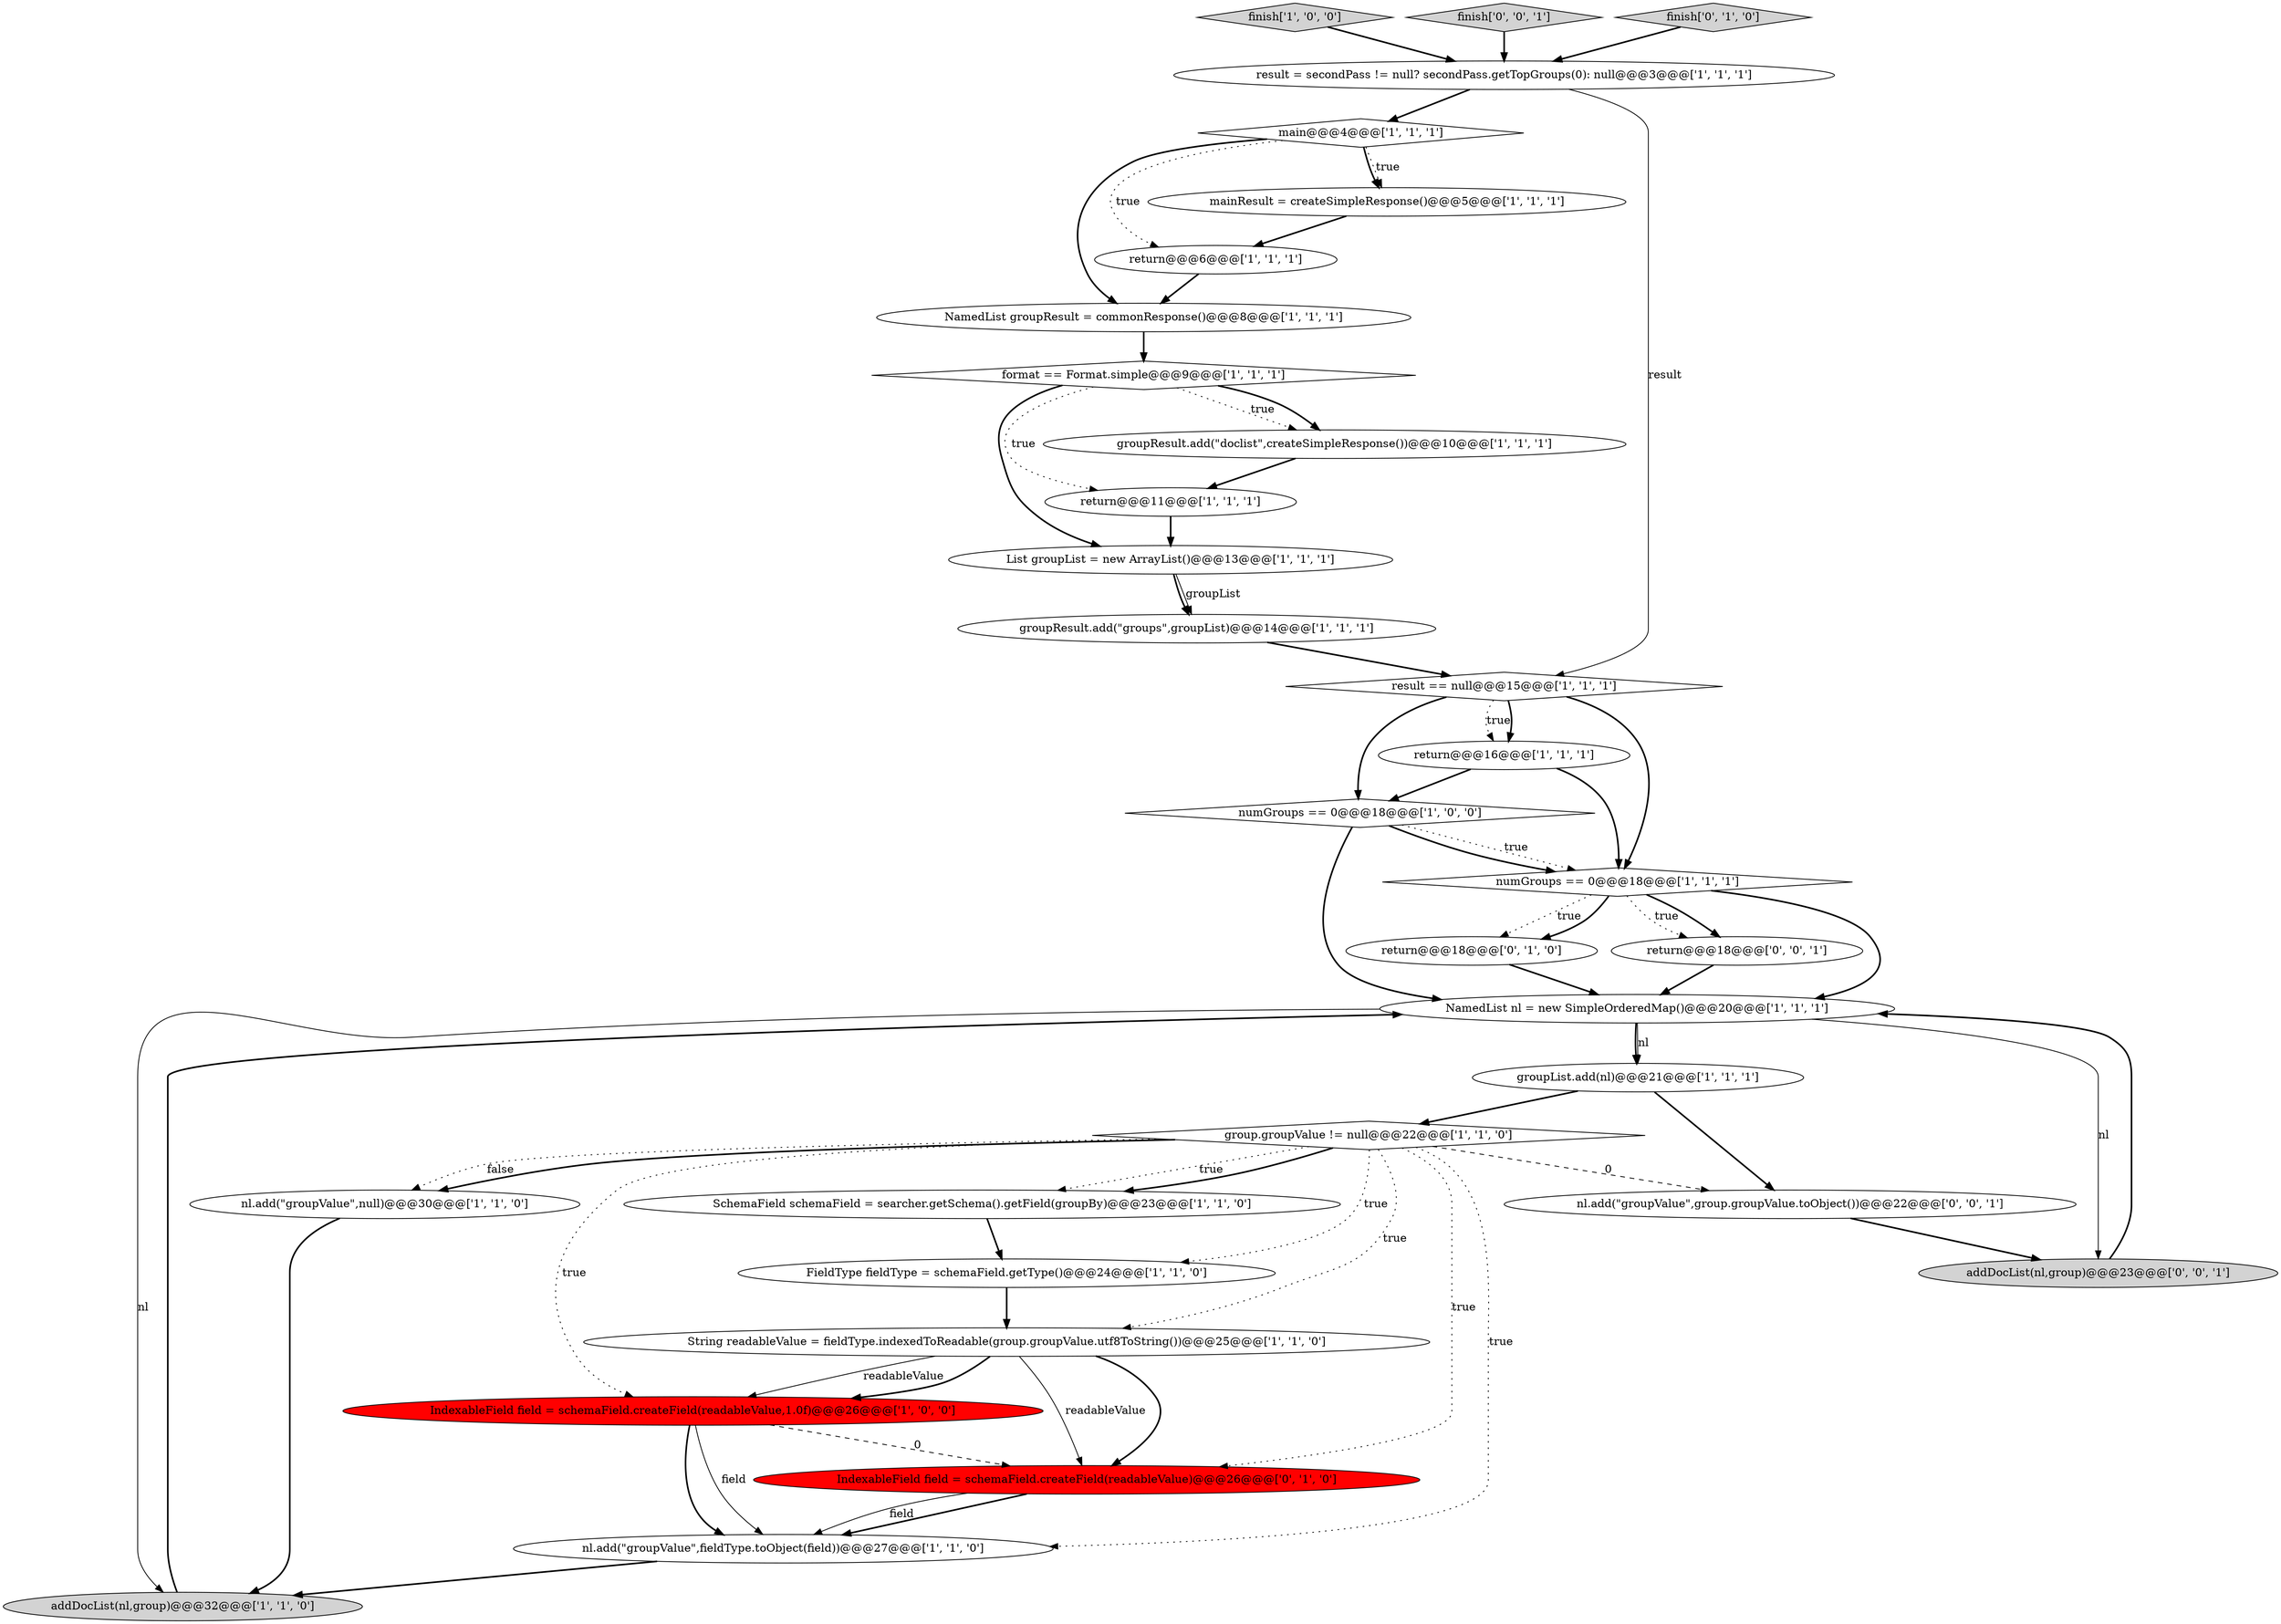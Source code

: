 digraph {
8 [style = filled, label = "return@@@16@@@['1', '1', '1']", fillcolor = white, shape = ellipse image = "AAA0AAABBB1BBB"];
3 [style = filled, label = "nl.add(\"groupValue\",null)@@@30@@@['1', '1', '0']", fillcolor = white, shape = ellipse image = "AAA0AAABBB1BBB"];
16 [style = filled, label = "finish['1', '0', '0']", fillcolor = lightgray, shape = diamond image = "AAA0AAABBB1BBB"];
2 [style = filled, label = "String readableValue = fieldType.indexedToReadable(group.groupValue.utf8ToString())@@@25@@@['1', '1', '0']", fillcolor = white, shape = ellipse image = "AAA0AAABBB1BBB"];
19 [style = filled, label = "format == Format.simple@@@9@@@['1', '1', '1']", fillcolor = white, shape = diamond image = "AAA0AAABBB1BBB"];
20 [style = filled, label = "main@@@4@@@['1', '1', '1']", fillcolor = white, shape = diamond image = "AAA0AAABBB1BBB"];
4 [style = filled, label = "group.groupValue != null@@@22@@@['1', '1', '0']", fillcolor = white, shape = diamond image = "AAA0AAABBB1BBB"];
22 [style = filled, label = "addDocList(nl,group)@@@32@@@['1', '1', '0']", fillcolor = lightgray, shape = ellipse image = "AAA0AAABBB1BBB"];
29 [style = filled, label = "return@@@18@@@['0', '0', '1']", fillcolor = white, shape = ellipse image = "AAA0AAABBB3BBB"];
6 [style = filled, label = "return@@@6@@@['1', '1', '1']", fillcolor = white, shape = ellipse image = "AAA0AAABBB1BBB"];
13 [style = filled, label = "mainResult = createSimpleResponse()@@@5@@@['1', '1', '1']", fillcolor = white, shape = ellipse image = "AAA0AAABBB1BBB"];
18 [style = filled, label = "NamedList groupResult = commonResponse()@@@8@@@['1', '1', '1']", fillcolor = white, shape = ellipse image = "AAA0AAABBB1BBB"];
9 [style = filled, label = "numGroups == 0@@@18@@@['1', '0', '0']", fillcolor = white, shape = diamond image = "AAA0AAABBB1BBB"];
1 [style = filled, label = "groupResult.add(\"doclist\",createSimpleResponse())@@@10@@@['1', '1', '1']", fillcolor = white, shape = ellipse image = "AAA0AAABBB1BBB"];
12 [style = filled, label = "result == null@@@15@@@['1', '1', '1']", fillcolor = white, shape = diamond image = "AAA0AAABBB1BBB"];
28 [style = filled, label = "nl.add(\"groupValue\",group.groupValue.toObject())@@@22@@@['0', '0', '1']", fillcolor = white, shape = ellipse image = "AAA0AAABBB3BBB"];
15 [style = filled, label = "nl.add(\"groupValue\",fieldType.toObject(field))@@@27@@@['1', '1', '0']", fillcolor = white, shape = ellipse image = "AAA0AAABBB1BBB"];
14 [style = filled, label = "groupResult.add(\"groups\",groupList)@@@14@@@['1', '1', '1']", fillcolor = white, shape = ellipse image = "AAA0AAABBB1BBB"];
11 [style = filled, label = "return@@@11@@@['1', '1', '1']", fillcolor = white, shape = ellipse image = "AAA0AAABBB1BBB"];
26 [style = filled, label = "return@@@18@@@['0', '1', '0']", fillcolor = white, shape = ellipse image = "AAA0AAABBB2BBB"];
23 [style = filled, label = "NamedList nl = new SimpleOrderedMap()@@@20@@@['1', '1', '1']", fillcolor = white, shape = ellipse image = "AAA0AAABBB1BBB"];
21 [style = filled, label = "result = secondPass != null? secondPass.getTopGroups(0): null@@@3@@@['1', '1', '1']", fillcolor = white, shape = ellipse image = "AAA0AAABBB1BBB"];
31 [style = filled, label = "addDocList(nl,group)@@@23@@@['0', '0', '1']", fillcolor = lightgray, shape = ellipse image = "AAA0AAABBB3BBB"];
7 [style = filled, label = "IndexableField field = schemaField.createField(readableValue,1.0f)@@@26@@@['1', '0', '0']", fillcolor = red, shape = ellipse image = "AAA1AAABBB1BBB"];
24 [style = filled, label = "FieldType fieldType = schemaField.getType()@@@24@@@['1', '1', '0']", fillcolor = white, shape = ellipse image = "AAA0AAABBB1BBB"];
10 [style = filled, label = "groupList.add(nl)@@@21@@@['1', '1', '1']", fillcolor = white, shape = ellipse image = "AAA0AAABBB1BBB"];
17 [style = filled, label = "numGroups == 0@@@18@@@['1', '1', '1']", fillcolor = white, shape = diamond image = "AAA0AAABBB1BBB"];
30 [style = filled, label = "finish['0', '0', '1']", fillcolor = lightgray, shape = diamond image = "AAA0AAABBB3BBB"];
27 [style = filled, label = "IndexableField field = schemaField.createField(readableValue)@@@26@@@['0', '1', '0']", fillcolor = red, shape = ellipse image = "AAA1AAABBB2BBB"];
0 [style = filled, label = "List groupList = new ArrayList()@@@13@@@['1', '1', '1']", fillcolor = white, shape = ellipse image = "AAA0AAABBB1BBB"];
5 [style = filled, label = "SchemaField schemaField = searcher.getSchema().getField(groupBy)@@@23@@@['1', '1', '0']", fillcolor = white, shape = ellipse image = "AAA0AAABBB1BBB"];
25 [style = filled, label = "finish['0', '1', '0']", fillcolor = lightgray, shape = diamond image = "AAA0AAABBB2BBB"];
19->1 [style = dotted, label="true"];
4->3 [style = bold, label=""];
4->5 [style = dotted, label="true"];
17->26 [style = dotted, label="true"];
17->26 [style = bold, label=""];
2->7 [style = solid, label="readableValue"];
20->13 [style = bold, label=""];
10->28 [style = bold, label=""];
31->23 [style = bold, label=""];
24->2 [style = bold, label=""];
12->8 [style = dotted, label="true"];
6->18 [style = bold, label=""];
28->31 [style = bold, label=""];
9->17 [style = dotted, label="true"];
12->17 [style = bold, label=""];
18->19 [style = bold, label=""];
4->7 [style = dotted, label="true"];
4->3 [style = dotted, label="false"];
9->17 [style = bold, label=""];
29->23 [style = bold, label=""];
4->15 [style = dotted, label="true"];
12->9 [style = bold, label=""];
3->22 [style = bold, label=""];
22->23 [style = bold, label=""];
17->23 [style = bold, label=""];
27->15 [style = bold, label=""];
19->0 [style = bold, label=""];
1->11 [style = bold, label=""];
15->22 [style = bold, label=""];
4->28 [style = dashed, label="0"];
7->27 [style = dashed, label="0"];
4->27 [style = dotted, label="true"];
20->18 [style = bold, label=""];
9->23 [style = bold, label=""];
8->17 [style = bold, label=""];
19->1 [style = bold, label=""];
0->14 [style = bold, label=""];
11->0 [style = bold, label=""];
30->21 [style = bold, label=""];
21->20 [style = bold, label=""];
12->8 [style = bold, label=""];
16->21 [style = bold, label=""];
5->24 [style = bold, label=""];
27->15 [style = solid, label="field"];
14->12 [style = bold, label=""];
26->23 [style = bold, label=""];
19->11 [style = dotted, label="true"];
8->9 [style = bold, label=""];
23->31 [style = solid, label="nl"];
10->4 [style = bold, label=""];
23->10 [style = bold, label=""];
2->27 [style = bold, label=""];
23->22 [style = solid, label="nl"];
7->15 [style = bold, label=""];
2->27 [style = solid, label="readableValue"];
20->13 [style = dotted, label="true"];
7->15 [style = solid, label="field"];
17->29 [style = dotted, label="true"];
23->10 [style = solid, label="nl"];
4->24 [style = dotted, label="true"];
2->7 [style = bold, label=""];
13->6 [style = bold, label=""];
17->29 [style = bold, label=""];
4->5 [style = bold, label=""];
4->2 [style = dotted, label="true"];
20->6 [style = dotted, label="true"];
25->21 [style = bold, label=""];
0->14 [style = solid, label="groupList"];
21->12 [style = solid, label="result"];
}
